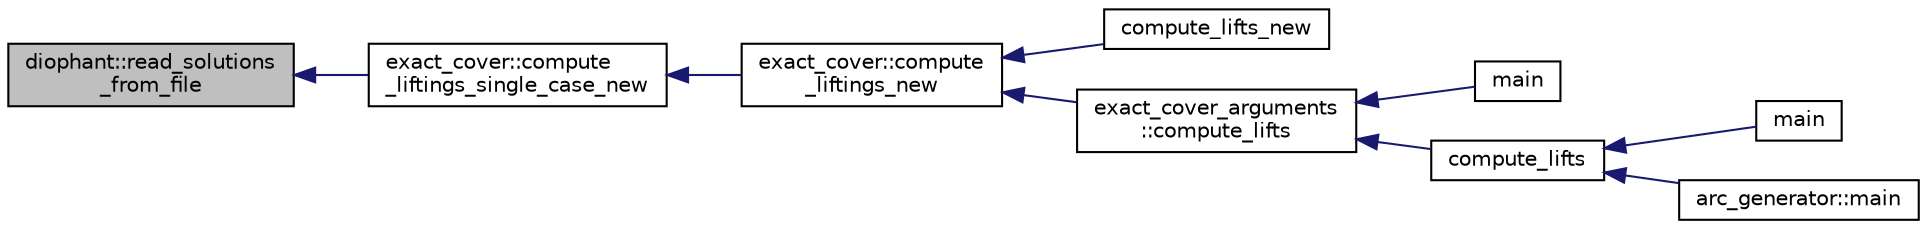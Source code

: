 digraph "diophant::read_solutions_from_file"
{
  edge [fontname="Helvetica",fontsize="10",labelfontname="Helvetica",labelfontsize="10"];
  node [fontname="Helvetica",fontsize="10",shape=record];
  rankdir="LR";
  Node496 [label="diophant::read_solutions\l_from_file",height=0.2,width=0.4,color="black", fillcolor="grey75", style="filled", fontcolor="black"];
  Node496 -> Node497 [dir="back",color="midnightblue",fontsize="10",style="solid",fontname="Helvetica"];
  Node497 [label="exact_cover::compute\l_liftings_single_case_new",height=0.2,width=0.4,color="black", fillcolor="white", style="filled",URL="$df/d94/classexact__cover.html#ab111dd375f84d6f60ec7edeb2b18523e"];
  Node497 -> Node498 [dir="back",color="midnightblue",fontsize="10",style="solid",fontname="Helvetica"];
  Node498 [label="exact_cover::compute\l_liftings_new",height=0.2,width=0.4,color="black", fillcolor="white", style="filled",URL="$df/d94/classexact__cover.html#a1438b5e280f85abcabeb7f68eeabb72b"];
  Node498 -> Node499 [dir="back",color="midnightblue",fontsize="10",style="solid",fontname="Helvetica"];
  Node499 [label="compute_lifts_new",height=0.2,width=0.4,color="black", fillcolor="white", style="filled",URL="$d0/d76/tl__algebra__and__number__theory_8h.html#a7572cd3732ca8df324632282e9002dc4"];
  Node498 -> Node500 [dir="back",color="midnightblue",fontsize="10",style="solid",fontname="Helvetica"];
  Node500 [label="exact_cover_arguments\l::compute_lifts",height=0.2,width=0.4,color="black", fillcolor="white", style="filled",URL="$d3/dae/classexact__cover__arguments.html#ab0cdb09a17201c89aa9f83bd511dbbf7"];
  Node500 -> Node501 [dir="back",color="midnightblue",fontsize="10",style="solid",fontname="Helvetica"];
  Node501 [label="main",height=0.2,width=0.4,color="black", fillcolor="white", style="filled",URL="$dc/df8/spread__classify_8_c.html#a217dbf8b442f20279ea00b898af96f52"];
  Node500 -> Node502 [dir="back",color="midnightblue",fontsize="10",style="solid",fontname="Helvetica"];
  Node502 [label="compute_lifts",height=0.2,width=0.4,color="black", fillcolor="white", style="filled",URL="$d0/d76/tl__algebra__and__number__theory_8h.html#a82fe3b66a6f9d9075eb8847d7bfe556b"];
  Node502 -> Node503 [dir="back",color="midnightblue",fontsize="10",style="solid",fontname="Helvetica"];
  Node503 [label="main",height=0.2,width=0.4,color="black", fillcolor="white", style="filled",URL="$d1/d5e/blt__main_8_c.html#a217dbf8b442f20279ea00b898af96f52"];
  Node502 -> Node504 [dir="back",color="midnightblue",fontsize="10",style="solid",fontname="Helvetica"];
  Node504 [label="arc_generator::main",height=0.2,width=0.4,color="black", fillcolor="white", style="filled",URL="$d4/d21/classarc__generator.html#ad80140b51b165dad1fe6ab232be7829a"];
}

